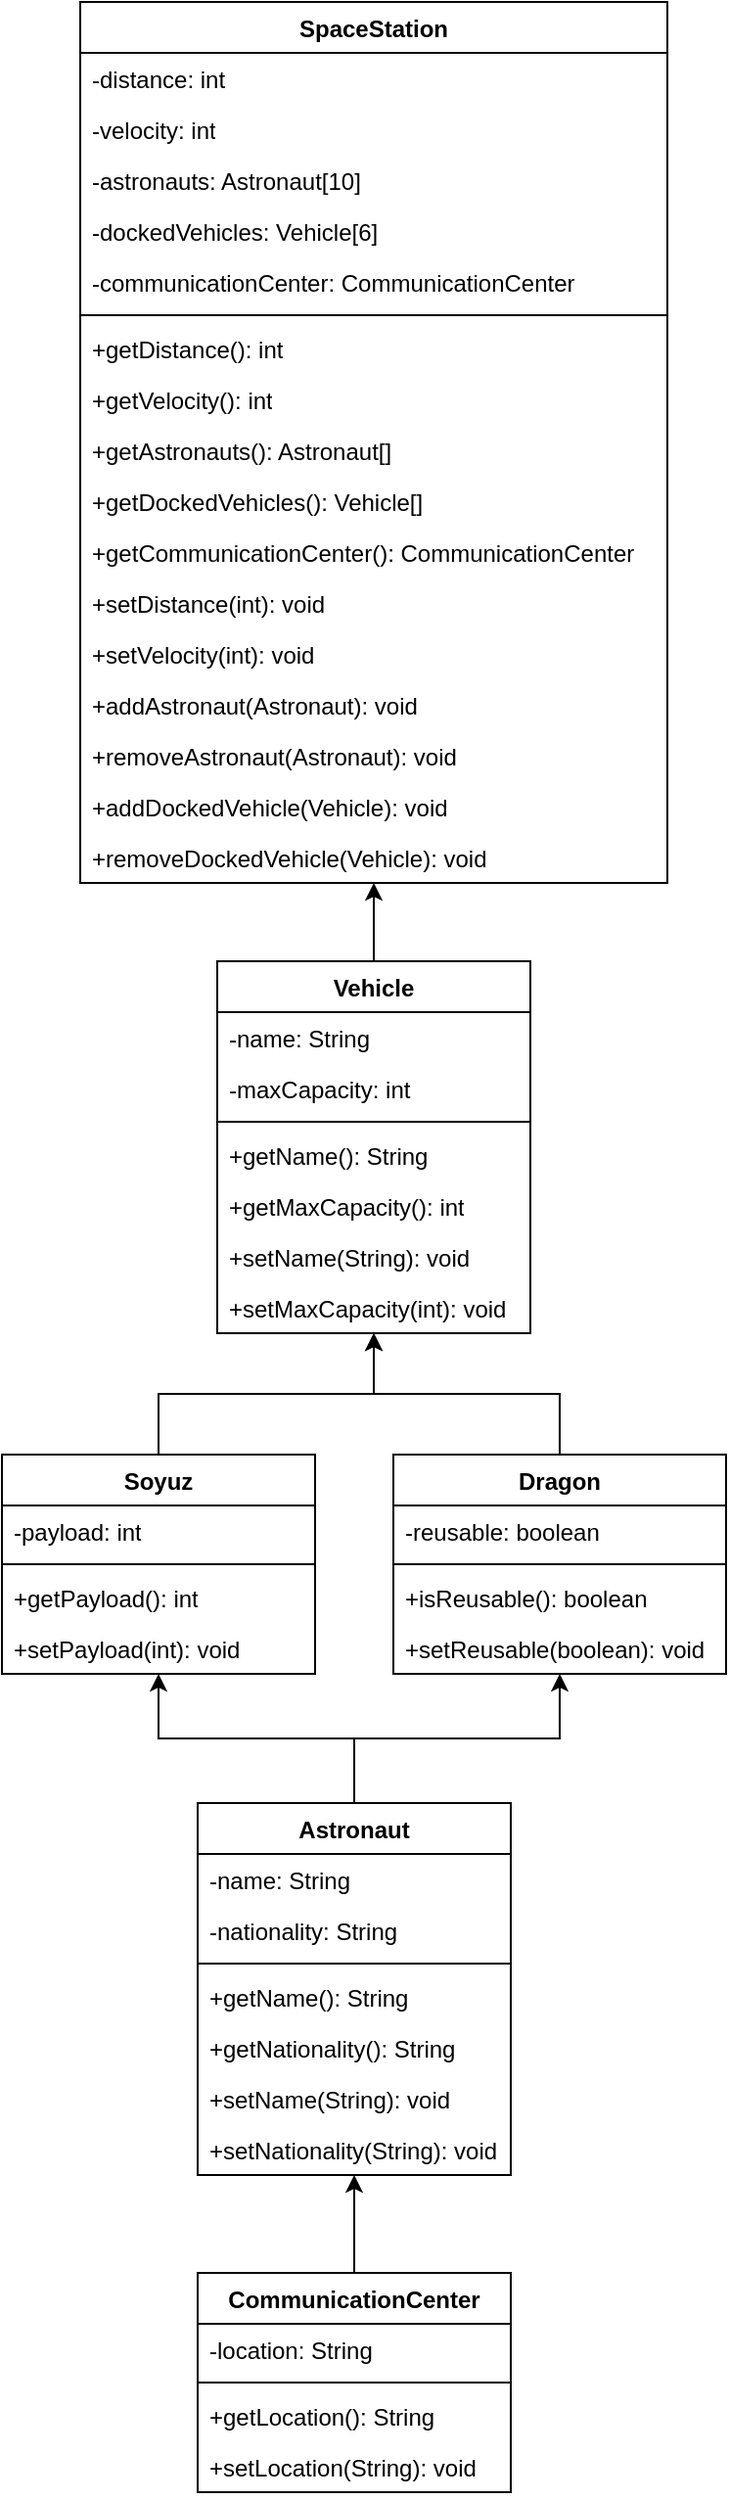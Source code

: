 <mxfile version="21.1.8" type="github">
  <diagram name="Page-1" id="1NJ34gy78SiCYQtHAfCF">
    <mxGraphModel dx="3240" dy="1260" grid="1" gridSize="10" guides="1" tooltips="1" connect="1" arrows="1" fold="1" page="1" pageScale="1" pageWidth="850" pageHeight="1100" math="0" shadow="0">
      <root>
        <mxCell id="0" />
        <mxCell id="1" parent="0" />
        <mxCell id="3_UFz4qiRVE1yXfGjKbS-1" value="SpaceStation" style="swimlane;fontStyle=1;align=center;verticalAlign=top;childLayout=stackLayout;horizontal=1;startSize=26;horizontalStack=0;resizeParent=1;resizeParentMax=0;resizeLast=0;collapsible=1;marginBottom=0;whiteSpace=wrap;html=1;" vertex="1" parent="1">
          <mxGeometry x="-70" y="120" width="300" height="450" as="geometry" />
        </mxCell>
        <mxCell id="3_UFz4qiRVE1yXfGjKbS-6" value="-distance: int" style="text;strokeColor=none;fillColor=none;align=left;verticalAlign=top;spacingLeft=4;spacingRight=4;overflow=hidden;rotatable=0;points=[[0,0.5],[1,0.5]];portConstraint=eastwest;whiteSpace=wrap;html=1;" vertex="1" parent="3_UFz4qiRVE1yXfGjKbS-1">
          <mxGeometry y="26" width="300" height="26" as="geometry" />
        </mxCell>
        <mxCell id="3_UFz4qiRVE1yXfGjKbS-5" value="-velocity: int" style="text;strokeColor=none;fillColor=none;align=left;verticalAlign=top;spacingLeft=4;spacingRight=4;overflow=hidden;rotatable=0;points=[[0,0.5],[1,0.5]];portConstraint=eastwest;whiteSpace=wrap;html=1;" vertex="1" parent="3_UFz4qiRVE1yXfGjKbS-1">
          <mxGeometry y="52" width="300" height="26" as="geometry" />
        </mxCell>
        <mxCell id="3_UFz4qiRVE1yXfGjKbS-7" value="-astronauts: Astronaut[10]" style="text;strokeColor=none;fillColor=none;align=left;verticalAlign=top;spacingLeft=4;spacingRight=4;overflow=hidden;rotatable=0;points=[[0,0.5],[1,0.5]];portConstraint=eastwest;whiteSpace=wrap;html=1;" vertex="1" parent="3_UFz4qiRVE1yXfGjKbS-1">
          <mxGeometry y="78" width="300" height="26" as="geometry" />
        </mxCell>
        <mxCell id="3_UFz4qiRVE1yXfGjKbS-8" value="-dockedVehicles: Vehicle[6]" style="text;strokeColor=none;fillColor=none;align=left;verticalAlign=top;spacingLeft=4;spacingRight=4;overflow=hidden;rotatable=0;points=[[0,0.5],[1,0.5]];portConstraint=eastwest;whiteSpace=wrap;html=1;" vertex="1" parent="3_UFz4qiRVE1yXfGjKbS-1">
          <mxGeometry y="104" width="300" height="26" as="geometry" />
        </mxCell>
        <mxCell id="3_UFz4qiRVE1yXfGjKbS-2" value="-communicationCenter: CommunicationCenter" style="text;strokeColor=none;fillColor=none;align=left;verticalAlign=top;spacingLeft=4;spacingRight=4;overflow=hidden;rotatable=0;points=[[0,0.5],[1,0.5]];portConstraint=eastwest;whiteSpace=wrap;html=1;" vertex="1" parent="3_UFz4qiRVE1yXfGjKbS-1">
          <mxGeometry y="130" width="300" height="26" as="geometry" />
        </mxCell>
        <mxCell id="3_UFz4qiRVE1yXfGjKbS-3" value="" style="line;strokeWidth=1;fillColor=none;align=left;verticalAlign=middle;spacingTop=-1;spacingLeft=3;spacingRight=3;rotatable=0;labelPosition=right;points=[];portConstraint=eastwest;strokeColor=inherit;" vertex="1" parent="3_UFz4qiRVE1yXfGjKbS-1">
          <mxGeometry y="156" width="300" height="8" as="geometry" />
        </mxCell>
        <mxCell id="3_UFz4qiRVE1yXfGjKbS-10" value="+getDistance(): int" style="text;strokeColor=none;fillColor=none;align=left;verticalAlign=top;spacingLeft=4;spacingRight=4;overflow=hidden;rotatable=0;points=[[0,0.5],[1,0.5]];portConstraint=eastwest;whiteSpace=wrap;html=1;" vertex="1" parent="3_UFz4qiRVE1yXfGjKbS-1">
          <mxGeometry y="164" width="300" height="26" as="geometry" />
        </mxCell>
        <mxCell id="3_UFz4qiRVE1yXfGjKbS-12" value="+getVelocity(): int" style="text;strokeColor=none;fillColor=none;align=left;verticalAlign=top;spacingLeft=4;spacingRight=4;overflow=hidden;rotatable=0;points=[[0,0.5],[1,0.5]];portConstraint=eastwest;whiteSpace=wrap;html=1;" vertex="1" parent="3_UFz4qiRVE1yXfGjKbS-1">
          <mxGeometry y="190" width="300" height="26" as="geometry" />
        </mxCell>
        <mxCell id="3_UFz4qiRVE1yXfGjKbS-11" value="+getAstronauts(): Astronaut[]" style="text;strokeColor=none;fillColor=none;align=left;verticalAlign=top;spacingLeft=4;spacingRight=4;overflow=hidden;rotatable=0;points=[[0,0.5],[1,0.5]];portConstraint=eastwest;whiteSpace=wrap;html=1;" vertex="1" parent="3_UFz4qiRVE1yXfGjKbS-1">
          <mxGeometry y="216" width="300" height="26" as="geometry" />
        </mxCell>
        <mxCell id="3_UFz4qiRVE1yXfGjKbS-9" value="+getDockedVehicles(): Vehicle[]" style="text;strokeColor=none;fillColor=none;align=left;verticalAlign=top;spacingLeft=4;spacingRight=4;overflow=hidden;rotatable=0;points=[[0,0.5],[1,0.5]];portConstraint=eastwest;whiteSpace=wrap;html=1;" vertex="1" parent="3_UFz4qiRVE1yXfGjKbS-1">
          <mxGeometry y="242" width="300" height="26" as="geometry" />
        </mxCell>
        <mxCell id="3_UFz4qiRVE1yXfGjKbS-13" value="+getCommunicationCenter(): CommunicationCenter" style="text;strokeColor=none;fillColor=none;align=left;verticalAlign=top;spacingLeft=4;spacingRight=4;overflow=hidden;rotatable=0;points=[[0,0.5],[1,0.5]];portConstraint=eastwest;whiteSpace=wrap;html=1;" vertex="1" parent="3_UFz4qiRVE1yXfGjKbS-1">
          <mxGeometry y="268" width="300" height="26" as="geometry" />
        </mxCell>
        <mxCell id="3_UFz4qiRVE1yXfGjKbS-14" value="+setDistance(int): void" style="text;strokeColor=none;fillColor=none;align=left;verticalAlign=top;spacingLeft=4;spacingRight=4;overflow=hidden;rotatable=0;points=[[0,0.5],[1,0.5]];portConstraint=eastwest;whiteSpace=wrap;html=1;" vertex="1" parent="3_UFz4qiRVE1yXfGjKbS-1">
          <mxGeometry y="294" width="300" height="26" as="geometry" />
        </mxCell>
        <mxCell id="3_UFz4qiRVE1yXfGjKbS-15" value="+setVelocity(int): void" style="text;strokeColor=none;fillColor=none;align=left;verticalAlign=top;spacingLeft=4;spacingRight=4;overflow=hidden;rotatable=0;points=[[0,0.5],[1,0.5]];portConstraint=eastwest;whiteSpace=wrap;html=1;" vertex="1" parent="3_UFz4qiRVE1yXfGjKbS-1">
          <mxGeometry y="320" width="300" height="26" as="geometry" />
        </mxCell>
        <mxCell id="3_UFz4qiRVE1yXfGjKbS-16" value="+addAstronaut(Astronaut): void" style="text;strokeColor=none;fillColor=none;align=left;verticalAlign=top;spacingLeft=4;spacingRight=4;overflow=hidden;rotatable=0;points=[[0,0.5],[1,0.5]];portConstraint=eastwest;whiteSpace=wrap;html=1;" vertex="1" parent="3_UFz4qiRVE1yXfGjKbS-1">
          <mxGeometry y="346" width="300" height="26" as="geometry" />
        </mxCell>
        <mxCell id="3_UFz4qiRVE1yXfGjKbS-17" value="+removeAstronaut(Astronaut): void" style="text;strokeColor=none;fillColor=none;align=left;verticalAlign=top;spacingLeft=4;spacingRight=4;overflow=hidden;rotatable=0;points=[[0,0.5],[1,0.5]];portConstraint=eastwest;whiteSpace=wrap;html=1;" vertex="1" parent="3_UFz4qiRVE1yXfGjKbS-1">
          <mxGeometry y="372" width="300" height="26" as="geometry" />
        </mxCell>
        <mxCell id="3_UFz4qiRVE1yXfGjKbS-18" value="+addDockedVehicle(Vehicle): void" style="text;strokeColor=none;fillColor=none;align=left;verticalAlign=top;spacingLeft=4;spacingRight=4;overflow=hidden;rotatable=0;points=[[0,0.5],[1,0.5]];portConstraint=eastwest;whiteSpace=wrap;html=1;" vertex="1" parent="3_UFz4qiRVE1yXfGjKbS-1">
          <mxGeometry y="398" width="300" height="26" as="geometry" />
        </mxCell>
        <mxCell id="3_UFz4qiRVE1yXfGjKbS-4" value="+removeDockedVehicle(Vehicle): void" style="text;strokeColor=none;fillColor=none;align=left;verticalAlign=top;spacingLeft=4;spacingRight=4;overflow=hidden;rotatable=0;points=[[0,0.5],[1,0.5]];portConstraint=eastwest;whiteSpace=wrap;html=1;" vertex="1" parent="3_UFz4qiRVE1yXfGjKbS-1">
          <mxGeometry y="424" width="300" height="26" as="geometry" />
        </mxCell>
        <mxCell id="3_UFz4qiRVE1yXfGjKbS-27" style="edgeStyle=orthogonalEdgeStyle;rounded=0;orthogonalLoop=1;jettySize=auto;html=1;exitX=0.5;exitY=0;exitDx=0;exitDy=0;" edge="1" parent="1" source="3_UFz4qiRVE1yXfGjKbS-19" target="3_UFz4qiRVE1yXfGjKbS-1">
          <mxGeometry relative="1" as="geometry" />
        </mxCell>
        <mxCell id="3_UFz4qiRVE1yXfGjKbS-19" value="Vehicle" style="swimlane;fontStyle=1;align=center;verticalAlign=top;childLayout=stackLayout;horizontal=1;startSize=26;horizontalStack=0;resizeParent=1;resizeParentMax=0;resizeLast=0;collapsible=1;marginBottom=0;whiteSpace=wrap;html=1;" vertex="1" parent="1">
          <mxGeometry y="610" width="160" height="190" as="geometry" />
        </mxCell>
        <mxCell id="3_UFz4qiRVE1yXfGjKbS-23" value="-name: String" style="text;strokeColor=none;fillColor=none;align=left;verticalAlign=top;spacingLeft=4;spacingRight=4;overflow=hidden;rotatable=0;points=[[0,0.5],[1,0.5]];portConstraint=eastwest;whiteSpace=wrap;html=1;" vertex="1" parent="3_UFz4qiRVE1yXfGjKbS-19">
          <mxGeometry y="26" width="160" height="26" as="geometry" />
        </mxCell>
        <mxCell id="3_UFz4qiRVE1yXfGjKbS-20" value="-maxCapacity: int" style="text;strokeColor=none;fillColor=none;align=left;verticalAlign=top;spacingLeft=4;spacingRight=4;overflow=hidden;rotatable=0;points=[[0,0.5],[1,0.5]];portConstraint=eastwest;whiteSpace=wrap;html=1;" vertex="1" parent="3_UFz4qiRVE1yXfGjKbS-19">
          <mxGeometry y="52" width="160" height="26" as="geometry" />
        </mxCell>
        <mxCell id="3_UFz4qiRVE1yXfGjKbS-21" value="" style="line;strokeWidth=1;fillColor=none;align=left;verticalAlign=middle;spacingTop=-1;spacingLeft=3;spacingRight=3;rotatable=0;labelPosition=right;points=[];portConstraint=eastwest;strokeColor=inherit;" vertex="1" parent="3_UFz4qiRVE1yXfGjKbS-19">
          <mxGeometry y="78" width="160" height="8" as="geometry" />
        </mxCell>
        <mxCell id="3_UFz4qiRVE1yXfGjKbS-24" value="+getName(): String" style="text;strokeColor=none;fillColor=none;align=left;verticalAlign=top;spacingLeft=4;spacingRight=4;overflow=hidden;rotatable=0;points=[[0,0.5],[1,0.5]];portConstraint=eastwest;whiteSpace=wrap;html=1;" vertex="1" parent="3_UFz4qiRVE1yXfGjKbS-19">
          <mxGeometry y="86" width="160" height="26" as="geometry" />
        </mxCell>
        <mxCell id="3_UFz4qiRVE1yXfGjKbS-25" value="+getMaxCapacity(): int" style="text;strokeColor=none;fillColor=none;align=left;verticalAlign=top;spacingLeft=4;spacingRight=4;overflow=hidden;rotatable=0;points=[[0,0.5],[1,0.5]];portConstraint=eastwest;whiteSpace=wrap;html=1;" vertex="1" parent="3_UFz4qiRVE1yXfGjKbS-19">
          <mxGeometry y="112" width="160" height="26" as="geometry" />
        </mxCell>
        <mxCell id="3_UFz4qiRVE1yXfGjKbS-26" value="+setName(String): void" style="text;strokeColor=none;fillColor=none;align=left;verticalAlign=top;spacingLeft=4;spacingRight=4;overflow=hidden;rotatable=0;points=[[0,0.5],[1,0.5]];portConstraint=eastwest;whiteSpace=wrap;html=1;" vertex="1" parent="3_UFz4qiRVE1yXfGjKbS-19">
          <mxGeometry y="138" width="160" height="26" as="geometry" />
        </mxCell>
        <mxCell id="3_UFz4qiRVE1yXfGjKbS-22" value="+setMaxCapacity(int): void" style="text;strokeColor=none;fillColor=none;align=left;verticalAlign=top;spacingLeft=4;spacingRight=4;overflow=hidden;rotatable=0;points=[[0,0.5],[1,0.5]];portConstraint=eastwest;whiteSpace=wrap;html=1;" vertex="1" parent="3_UFz4qiRVE1yXfGjKbS-19">
          <mxGeometry y="164" width="160" height="26" as="geometry" />
        </mxCell>
        <mxCell id="3_UFz4qiRVE1yXfGjKbS-56" style="edgeStyle=orthogonalEdgeStyle;rounded=0;orthogonalLoop=1;jettySize=auto;html=1;exitX=0.5;exitY=0;exitDx=0;exitDy=0;" edge="1" parent="1" source="3_UFz4qiRVE1yXfGjKbS-28" target="3_UFz4qiRVE1yXfGjKbS-19">
          <mxGeometry relative="1" as="geometry" />
        </mxCell>
        <mxCell id="3_UFz4qiRVE1yXfGjKbS-28" value="Dragon" style="swimlane;fontStyle=1;align=center;verticalAlign=top;childLayout=stackLayout;horizontal=1;startSize=26;horizontalStack=0;resizeParent=1;resizeParentMax=0;resizeLast=0;collapsible=1;marginBottom=0;whiteSpace=wrap;html=1;" vertex="1" parent="1">
          <mxGeometry x="90" y="862" width="170" height="112" as="geometry" />
        </mxCell>
        <mxCell id="3_UFz4qiRVE1yXfGjKbS-29" value="-reusable: boolean" style="text;strokeColor=none;fillColor=none;align=left;verticalAlign=top;spacingLeft=4;spacingRight=4;overflow=hidden;rotatable=0;points=[[0,0.5],[1,0.5]];portConstraint=eastwest;whiteSpace=wrap;html=1;" vertex="1" parent="3_UFz4qiRVE1yXfGjKbS-28">
          <mxGeometry y="26" width="170" height="26" as="geometry" />
        </mxCell>
        <mxCell id="3_UFz4qiRVE1yXfGjKbS-30" value="" style="line;strokeWidth=1;fillColor=none;align=left;verticalAlign=middle;spacingTop=-1;spacingLeft=3;spacingRight=3;rotatable=0;labelPosition=right;points=[];portConstraint=eastwest;strokeColor=inherit;" vertex="1" parent="3_UFz4qiRVE1yXfGjKbS-28">
          <mxGeometry y="52" width="170" height="8" as="geometry" />
        </mxCell>
        <mxCell id="3_UFz4qiRVE1yXfGjKbS-32" value="+isReusable(): boolean" style="text;strokeColor=none;fillColor=none;align=left;verticalAlign=top;spacingLeft=4;spacingRight=4;overflow=hidden;rotatable=0;points=[[0,0.5],[1,0.5]];portConstraint=eastwest;whiteSpace=wrap;html=1;" vertex="1" parent="3_UFz4qiRVE1yXfGjKbS-28">
          <mxGeometry y="60" width="170" height="26" as="geometry" />
        </mxCell>
        <mxCell id="3_UFz4qiRVE1yXfGjKbS-31" value="+setReusable(boolean): void" style="text;strokeColor=none;fillColor=none;align=left;verticalAlign=top;spacingLeft=4;spacingRight=4;overflow=hidden;rotatable=0;points=[[0,0.5],[1,0.5]];portConstraint=eastwest;whiteSpace=wrap;html=1;" vertex="1" parent="3_UFz4qiRVE1yXfGjKbS-28">
          <mxGeometry y="86" width="170" height="26" as="geometry" />
        </mxCell>
        <mxCell id="3_UFz4qiRVE1yXfGjKbS-55" style="edgeStyle=orthogonalEdgeStyle;rounded=0;orthogonalLoop=1;jettySize=auto;html=1;exitX=0.5;exitY=0;exitDx=0;exitDy=0;" edge="1" parent="1" source="3_UFz4qiRVE1yXfGjKbS-33" target="3_UFz4qiRVE1yXfGjKbS-19">
          <mxGeometry relative="1" as="geometry" />
        </mxCell>
        <mxCell id="3_UFz4qiRVE1yXfGjKbS-33" value="Soyuz" style="swimlane;fontStyle=1;align=center;verticalAlign=top;childLayout=stackLayout;horizontal=1;startSize=26;horizontalStack=0;resizeParent=1;resizeParentMax=0;resizeLast=0;collapsible=1;marginBottom=0;whiteSpace=wrap;html=1;" vertex="1" parent="1">
          <mxGeometry x="-110" y="862" width="160" height="112" as="geometry" />
        </mxCell>
        <mxCell id="3_UFz4qiRVE1yXfGjKbS-34" value="-payload: int" style="text;strokeColor=none;fillColor=none;align=left;verticalAlign=top;spacingLeft=4;spacingRight=4;overflow=hidden;rotatable=0;points=[[0,0.5],[1,0.5]];portConstraint=eastwest;whiteSpace=wrap;html=1;" vertex="1" parent="3_UFz4qiRVE1yXfGjKbS-33">
          <mxGeometry y="26" width="160" height="26" as="geometry" />
        </mxCell>
        <mxCell id="3_UFz4qiRVE1yXfGjKbS-35" value="" style="line;strokeWidth=1;fillColor=none;align=left;verticalAlign=middle;spacingTop=-1;spacingLeft=3;spacingRight=3;rotatable=0;labelPosition=right;points=[];portConstraint=eastwest;strokeColor=inherit;" vertex="1" parent="3_UFz4qiRVE1yXfGjKbS-33">
          <mxGeometry y="52" width="160" height="8" as="geometry" />
        </mxCell>
        <mxCell id="3_UFz4qiRVE1yXfGjKbS-36" value="+getPayload(): int" style="text;strokeColor=none;fillColor=none;align=left;verticalAlign=top;spacingLeft=4;spacingRight=4;overflow=hidden;rotatable=0;points=[[0,0.5],[1,0.5]];portConstraint=eastwest;whiteSpace=wrap;html=1;" vertex="1" parent="3_UFz4qiRVE1yXfGjKbS-33">
          <mxGeometry y="60" width="160" height="26" as="geometry" />
        </mxCell>
        <mxCell id="3_UFz4qiRVE1yXfGjKbS-38" value="+setPayload(int): void" style="text;strokeColor=none;fillColor=none;align=left;verticalAlign=top;spacingLeft=4;spacingRight=4;overflow=hidden;rotatable=0;points=[[0,0.5],[1,0.5]];portConstraint=eastwest;whiteSpace=wrap;html=1;" vertex="1" parent="3_UFz4qiRVE1yXfGjKbS-33">
          <mxGeometry y="86" width="160" height="26" as="geometry" />
        </mxCell>
        <mxCell id="3_UFz4qiRVE1yXfGjKbS-58" style="edgeStyle=orthogonalEdgeStyle;rounded=0;orthogonalLoop=1;jettySize=auto;html=1;exitX=0.5;exitY=0;exitDx=0;exitDy=0;" edge="1" parent="1" source="3_UFz4qiRVE1yXfGjKbS-39" target="3_UFz4qiRVE1yXfGjKbS-33">
          <mxGeometry relative="1" as="geometry" />
        </mxCell>
        <mxCell id="3_UFz4qiRVE1yXfGjKbS-59" style="edgeStyle=orthogonalEdgeStyle;rounded=0;orthogonalLoop=1;jettySize=auto;html=1;exitX=0.5;exitY=0;exitDx=0;exitDy=0;" edge="1" parent="1" source="3_UFz4qiRVE1yXfGjKbS-39" target="3_UFz4qiRVE1yXfGjKbS-28">
          <mxGeometry relative="1" as="geometry" />
        </mxCell>
        <mxCell id="3_UFz4qiRVE1yXfGjKbS-39" value="Astronaut" style="swimlane;fontStyle=1;align=center;verticalAlign=top;childLayout=stackLayout;horizontal=1;startSize=26;horizontalStack=0;resizeParent=1;resizeParentMax=0;resizeLast=0;collapsible=1;marginBottom=0;whiteSpace=wrap;html=1;" vertex="1" parent="1">
          <mxGeometry x="-10" y="1040" width="160" height="190" as="geometry" />
        </mxCell>
        <mxCell id="3_UFz4qiRVE1yXfGjKbS-43" value="-name: String" style="text;strokeColor=none;fillColor=none;align=left;verticalAlign=top;spacingLeft=4;spacingRight=4;overflow=hidden;rotatable=0;points=[[0,0.5],[1,0.5]];portConstraint=eastwest;whiteSpace=wrap;html=1;" vertex="1" parent="3_UFz4qiRVE1yXfGjKbS-39">
          <mxGeometry y="26" width="160" height="26" as="geometry" />
        </mxCell>
        <mxCell id="3_UFz4qiRVE1yXfGjKbS-40" value="-nationality: String" style="text;strokeColor=none;fillColor=none;align=left;verticalAlign=top;spacingLeft=4;spacingRight=4;overflow=hidden;rotatable=0;points=[[0,0.5],[1,0.5]];portConstraint=eastwest;whiteSpace=wrap;html=1;" vertex="1" parent="3_UFz4qiRVE1yXfGjKbS-39">
          <mxGeometry y="52" width="160" height="26" as="geometry" />
        </mxCell>
        <mxCell id="3_UFz4qiRVE1yXfGjKbS-41" value="" style="line;strokeWidth=1;fillColor=none;align=left;verticalAlign=middle;spacingTop=-1;spacingLeft=3;spacingRight=3;rotatable=0;labelPosition=right;points=[];portConstraint=eastwest;strokeColor=inherit;" vertex="1" parent="3_UFz4qiRVE1yXfGjKbS-39">
          <mxGeometry y="78" width="160" height="8" as="geometry" />
        </mxCell>
        <mxCell id="3_UFz4qiRVE1yXfGjKbS-44" value="+getName(): String" style="text;strokeColor=none;fillColor=none;align=left;verticalAlign=top;spacingLeft=4;spacingRight=4;overflow=hidden;rotatable=0;points=[[0,0.5],[1,0.5]];portConstraint=eastwest;whiteSpace=wrap;html=1;" vertex="1" parent="3_UFz4qiRVE1yXfGjKbS-39">
          <mxGeometry y="86" width="160" height="26" as="geometry" />
        </mxCell>
        <mxCell id="3_UFz4qiRVE1yXfGjKbS-45" value="+getNationality(): String" style="text;strokeColor=none;fillColor=none;align=left;verticalAlign=top;spacingLeft=4;spacingRight=4;overflow=hidden;rotatable=0;points=[[0,0.5],[1,0.5]];portConstraint=eastwest;whiteSpace=wrap;html=1;" vertex="1" parent="3_UFz4qiRVE1yXfGjKbS-39">
          <mxGeometry y="112" width="160" height="26" as="geometry" />
        </mxCell>
        <mxCell id="3_UFz4qiRVE1yXfGjKbS-46" value="+setName(String): void" style="text;strokeColor=none;fillColor=none;align=left;verticalAlign=top;spacingLeft=4;spacingRight=4;overflow=hidden;rotatable=0;points=[[0,0.5],[1,0.5]];portConstraint=eastwest;whiteSpace=wrap;html=1;" vertex="1" parent="3_UFz4qiRVE1yXfGjKbS-39">
          <mxGeometry y="138" width="160" height="26" as="geometry" />
        </mxCell>
        <mxCell id="3_UFz4qiRVE1yXfGjKbS-42" value="+setNationality(String): void" style="text;strokeColor=none;fillColor=none;align=left;verticalAlign=top;spacingLeft=4;spacingRight=4;overflow=hidden;rotatable=0;points=[[0,0.5],[1,0.5]];portConstraint=eastwest;whiteSpace=wrap;html=1;" vertex="1" parent="3_UFz4qiRVE1yXfGjKbS-39">
          <mxGeometry y="164" width="160" height="26" as="geometry" />
        </mxCell>
        <mxCell id="3_UFz4qiRVE1yXfGjKbS-61" style="edgeStyle=orthogonalEdgeStyle;rounded=0;orthogonalLoop=1;jettySize=auto;html=1;exitX=0.5;exitY=0;exitDx=0;exitDy=0;" edge="1" parent="1" source="3_UFz4qiRVE1yXfGjKbS-47" target="3_UFz4qiRVE1yXfGjKbS-39">
          <mxGeometry relative="1" as="geometry" />
        </mxCell>
        <mxCell id="3_UFz4qiRVE1yXfGjKbS-47" value="CommunicationCenter" style="swimlane;fontStyle=1;align=center;verticalAlign=top;childLayout=stackLayout;horizontal=1;startSize=26;horizontalStack=0;resizeParent=1;resizeParentMax=0;resizeLast=0;collapsible=1;marginBottom=0;whiteSpace=wrap;html=1;" vertex="1" parent="1">
          <mxGeometry x="-10" y="1280" width="160" height="112" as="geometry" />
        </mxCell>
        <mxCell id="3_UFz4qiRVE1yXfGjKbS-48" value="-location: String" style="text;strokeColor=none;fillColor=none;align=left;verticalAlign=top;spacingLeft=4;spacingRight=4;overflow=hidden;rotatable=0;points=[[0,0.5],[1,0.5]];portConstraint=eastwest;whiteSpace=wrap;html=1;" vertex="1" parent="3_UFz4qiRVE1yXfGjKbS-47">
          <mxGeometry y="26" width="160" height="26" as="geometry" />
        </mxCell>
        <mxCell id="3_UFz4qiRVE1yXfGjKbS-49" value="" style="line;strokeWidth=1;fillColor=none;align=left;verticalAlign=middle;spacingTop=-1;spacingLeft=3;spacingRight=3;rotatable=0;labelPosition=right;points=[];portConstraint=eastwest;strokeColor=inherit;" vertex="1" parent="3_UFz4qiRVE1yXfGjKbS-47">
          <mxGeometry y="52" width="160" height="8" as="geometry" />
        </mxCell>
        <mxCell id="3_UFz4qiRVE1yXfGjKbS-51" value="+getLocation(): String" style="text;strokeColor=none;fillColor=none;align=left;verticalAlign=top;spacingLeft=4;spacingRight=4;overflow=hidden;rotatable=0;points=[[0,0.5],[1,0.5]];portConstraint=eastwest;whiteSpace=wrap;html=1;" vertex="1" parent="3_UFz4qiRVE1yXfGjKbS-47">
          <mxGeometry y="60" width="160" height="26" as="geometry" />
        </mxCell>
        <mxCell id="3_UFz4qiRVE1yXfGjKbS-50" value="+setLocation(String): void" style="text;strokeColor=none;fillColor=none;align=left;verticalAlign=top;spacingLeft=4;spacingRight=4;overflow=hidden;rotatable=0;points=[[0,0.5],[1,0.5]];portConstraint=eastwest;whiteSpace=wrap;html=1;" vertex="1" parent="3_UFz4qiRVE1yXfGjKbS-47">
          <mxGeometry y="86" width="160" height="26" as="geometry" />
        </mxCell>
      </root>
    </mxGraphModel>
  </diagram>
</mxfile>
